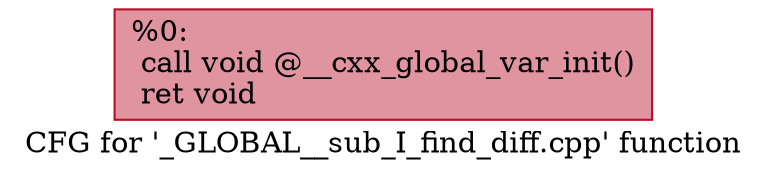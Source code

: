 digraph "CFG for '_GLOBAL__sub_I_find_diff.cpp' function" {
	label="CFG for '_GLOBAL__sub_I_find_diff.cpp' function";

	Node0x212bda50fd0 [shape=record,color="#b70d28ff", style=filled, fillcolor="#b70d2870",label="{%0:\l  call void @__cxx_global_var_init()\l  ret void\l}"];
}
